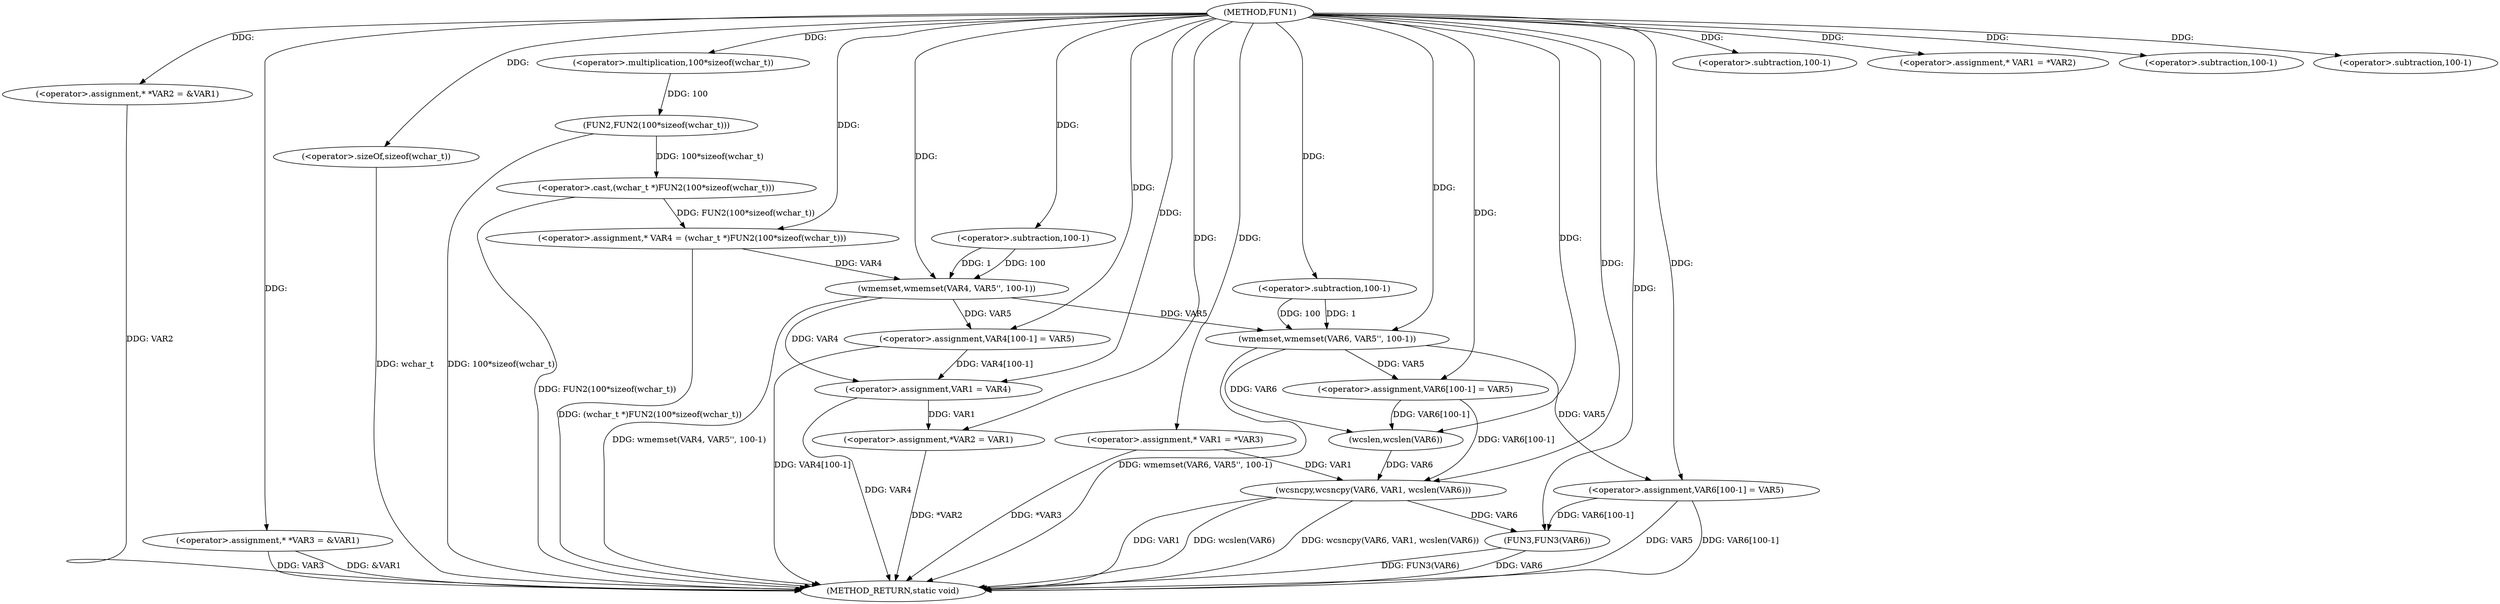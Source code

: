 digraph FUN1 {  
"1000100" [label = "(METHOD,FUN1)" ]
"1000184" [label = "(METHOD_RETURN,static void)" ]
"1000104" [label = "(<operator>.assignment,* *VAR2 = &VAR1)" ]
"1000109" [label = "(<operator>.assignment,* *VAR3 = &VAR1)" ]
"1000114" [label = "(<operator>.assignment,* VAR4 = (wchar_t *)FUN2(100*sizeof(wchar_t)))" ]
"1000116" [label = "(<operator>.cast,(wchar_t *)FUN2(100*sizeof(wchar_t)))" ]
"1000118" [label = "(FUN2,FUN2(100*sizeof(wchar_t)))" ]
"1000119" [label = "(<operator>.multiplication,100*sizeof(wchar_t))" ]
"1000121" [label = "(<operator>.sizeOf,sizeof(wchar_t))" ]
"1000123" [label = "(wmemset,wmemset(VAR4, VAR5'', 100-1))" ]
"1000126" [label = "(<operator>.subtraction,100-1)" ]
"1000129" [label = "(<operator>.assignment,VAR4[100-1] = VAR5)" ]
"1000132" [label = "(<operator>.subtraction,100-1)" ]
"1000138" [label = "(<operator>.assignment,* VAR1 = *VAR2)" ]
"1000142" [label = "(<operator>.assignment,VAR1 = VAR4)" ]
"1000145" [label = "(<operator>.assignment,*VAR2 = VAR1)" ]
"1000151" [label = "(<operator>.assignment,* VAR1 = *VAR3)" ]
"1000157" [label = "(wmemset,wmemset(VAR6, VAR5'', 100-1))" ]
"1000160" [label = "(<operator>.subtraction,100-1)" ]
"1000163" [label = "(<operator>.assignment,VAR6[100-1] = VAR5)" ]
"1000166" [label = "(<operator>.subtraction,100-1)" ]
"1000170" [label = "(wcsncpy,wcsncpy(VAR6, VAR1, wcslen(VAR6)))" ]
"1000173" [label = "(wcslen,wcslen(VAR6))" ]
"1000175" [label = "(<operator>.assignment,VAR6[100-1] = VAR5)" ]
"1000178" [label = "(<operator>.subtraction,100-1)" ]
"1000182" [label = "(FUN3,FUN3(VAR6))" ]
  "1000129" -> "1000184"  [ label = "DDG: VAR4[100-1]"] 
  "1000157" -> "1000184"  [ label = "DDG: wmemset(VAR6, VAR5'', 100-1)"] 
  "1000104" -> "1000184"  [ label = "DDG: VAR2"] 
  "1000123" -> "1000184"  [ label = "DDG: wmemset(VAR4, VAR5'', 100-1)"] 
  "1000175" -> "1000184"  [ label = "DDG: VAR5"] 
  "1000175" -> "1000184"  [ label = "DDG: VAR6[100-1]"] 
  "1000151" -> "1000184"  [ label = "DDG: *VAR3"] 
  "1000116" -> "1000184"  [ label = "DDG: FUN2(100*sizeof(wchar_t))"] 
  "1000170" -> "1000184"  [ label = "DDG: wcsncpy(VAR6, VAR1, wcslen(VAR6))"] 
  "1000118" -> "1000184"  [ label = "DDG: 100*sizeof(wchar_t)"] 
  "1000145" -> "1000184"  [ label = "DDG: *VAR2"] 
  "1000182" -> "1000184"  [ label = "DDG: FUN3(VAR6)"] 
  "1000170" -> "1000184"  [ label = "DDG: VAR1"] 
  "1000142" -> "1000184"  [ label = "DDG: VAR4"] 
  "1000109" -> "1000184"  [ label = "DDG: VAR3"] 
  "1000170" -> "1000184"  [ label = "DDG: wcslen(VAR6)"] 
  "1000121" -> "1000184"  [ label = "DDG: wchar_t"] 
  "1000109" -> "1000184"  [ label = "DDG: &VAR1"] 
  "1000114" -> "1000184"  [ label = "DDG: (wchar_t *)FUN2(100*sizeof(wchar_t))"] 
  "1000182" -> "1000184"  [ label = "DDG: VAR6"] 
  "1000100" -> "1000104"  [ label = "DDG: "] 
  "1000100" -> "1000109"  [ label = "DDG: "] 
  "1000116" -> "1000114"  [ label = "DDG: FUN2(100*sizeof(wchar_t))"] 
  "1000100" -> "1000114"  [ label = "DDG: "] 
  "1000118" -> "1000116"  [ label = "DDG: 100*sizeof(wchar_t)"] 
  "1000119" -> "1000118"  [ label = "DDG: 100"] 
  "1000100" -> "1000119"  [ label = "DDG: "] 
  "1000100" -> "1000121"  [ label = "DDG: "] 
  "1000114" -> "1000123"  [ label = "DDG: VAR4"] 
  "1000100" -> "1000123"  [ label = "DDG: "] 
  "1000126" -> "1000123"  [ label = "DDG: 100"] 
  "1000126" -> "1000123"  [ label = "DDG: 1"] 
  "1000100" -> "1000126"  [ label = "DDG: "] 
  "1000123" -> "1000129"  [ label = "DDG: VAR5"] 
  "1000100" -> "1000129"  [ label = "DDG: "] 
  "1000100" -> "1000132"  [ label = "DDG: "] 
  "1000100" -> "1000138"  [ label = "DDG: "] 
  "1000129" -> "1000142"  [ label = "DDG: VAR4[100-1]"] 
  "1000123" -> "1000142"  [ label = "DDG: VAR4"] 
  "1000100" -> "1000142"  [ label = "DDG: "] 
  "1000142" -> "1000145"  [ label = "DDG: VAR1"] 
  "1000100" -> "1000145"  [ label = "DDG: "] 
  "1000100" -> "1000151"  [ label = "DDG: "] 
  "1000100" -> "1000157"  [ label = "DDG: "] 
  "1000123" -> "1000157"  [ label = "DDG: VAR5"] 
  "1000160" -> "1000157"  [ label = "DDG: 100"] 
  "1000160" -> "1000157"  [ label = "DDG: 1"] 
  "1000100" -> "1000160"  [ label = "DDG: "] 
  "1000157" -> "1000163"  [ label = "DDG: VAR5"] 
  "1000100" -> "1000163"  [ label = "DDG: "] 
  "1000100" -> "1000166"  [ label = "DDG: "] 
  "1000163" -> "1000170"  [ label = "DDG: VAR6[100-1]"] 
  "1000173" -> "1000170"  [ label = "DDG: VAR6"] 
  "1000100" -> "1000170"  [ label = "DDG: "] 
  "1000151" -> "1000170"  [ label = "DDG: VAR1"] 
  "1000163" -> "1000173"  [ label = "DDG: VAR6[100-1]"] 
  "1000157" -> "1000173"  [ label = "DDG: VAR6"] 
  "1000100" -> "1000173"  [ label = "DDG: "] 
  "1000100" -> "1000175"  [ label = "DDG: "] 
  "1000157" -> "1000175"  [ label = "DDG: VAR5"] 
  "1000100" -> "1000178"  [ label = "DDG: "] 
  "1000175" -> "1000182"  [ label = "DDG: VAR6[100-1]"] 
  "1000170" -> "1000182"  [ label = "DDG: VAR6"] 
  "1000100" -> "1000182"  [ label = "DDG: "] 
}
